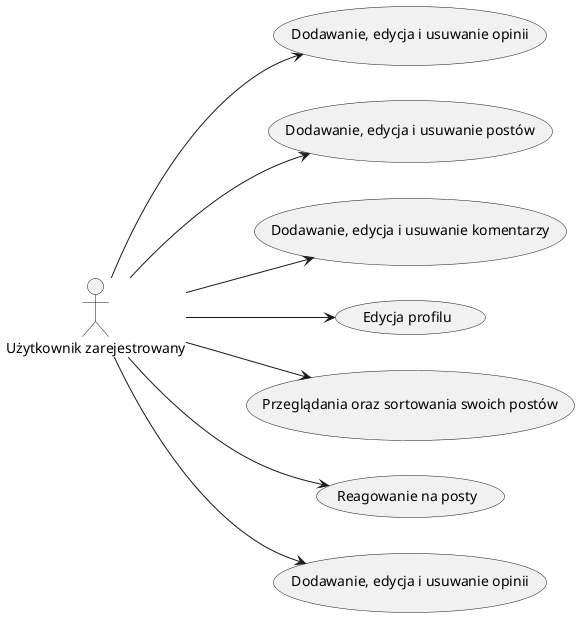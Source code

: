 @startuml usecaseRegistered

left to right direction

actor "Użytkownik zarejestrowany" as user

usecase "Dodawanie, edycja i usuwanie opinii" as UC1
usecase "Dodawanie, edycja i usuwanie postów" as UC2
usecase "Dodawanie, edycja i usuwanie komentarzy" as UC3
usecase "Edycja profilu" as UC4
usecase "Przeglądania oraz sortowania swoich postów" as UC5
usecase "Reagowanie na posty" as UC6
usecase "Dodawanie, edycja i usuwanie opinii" as UC7

user --> UC1
user --> UC2
user --> UC3
user --> UC4
user --> UC5
user --> UC6
user --> UC7

@enduml
